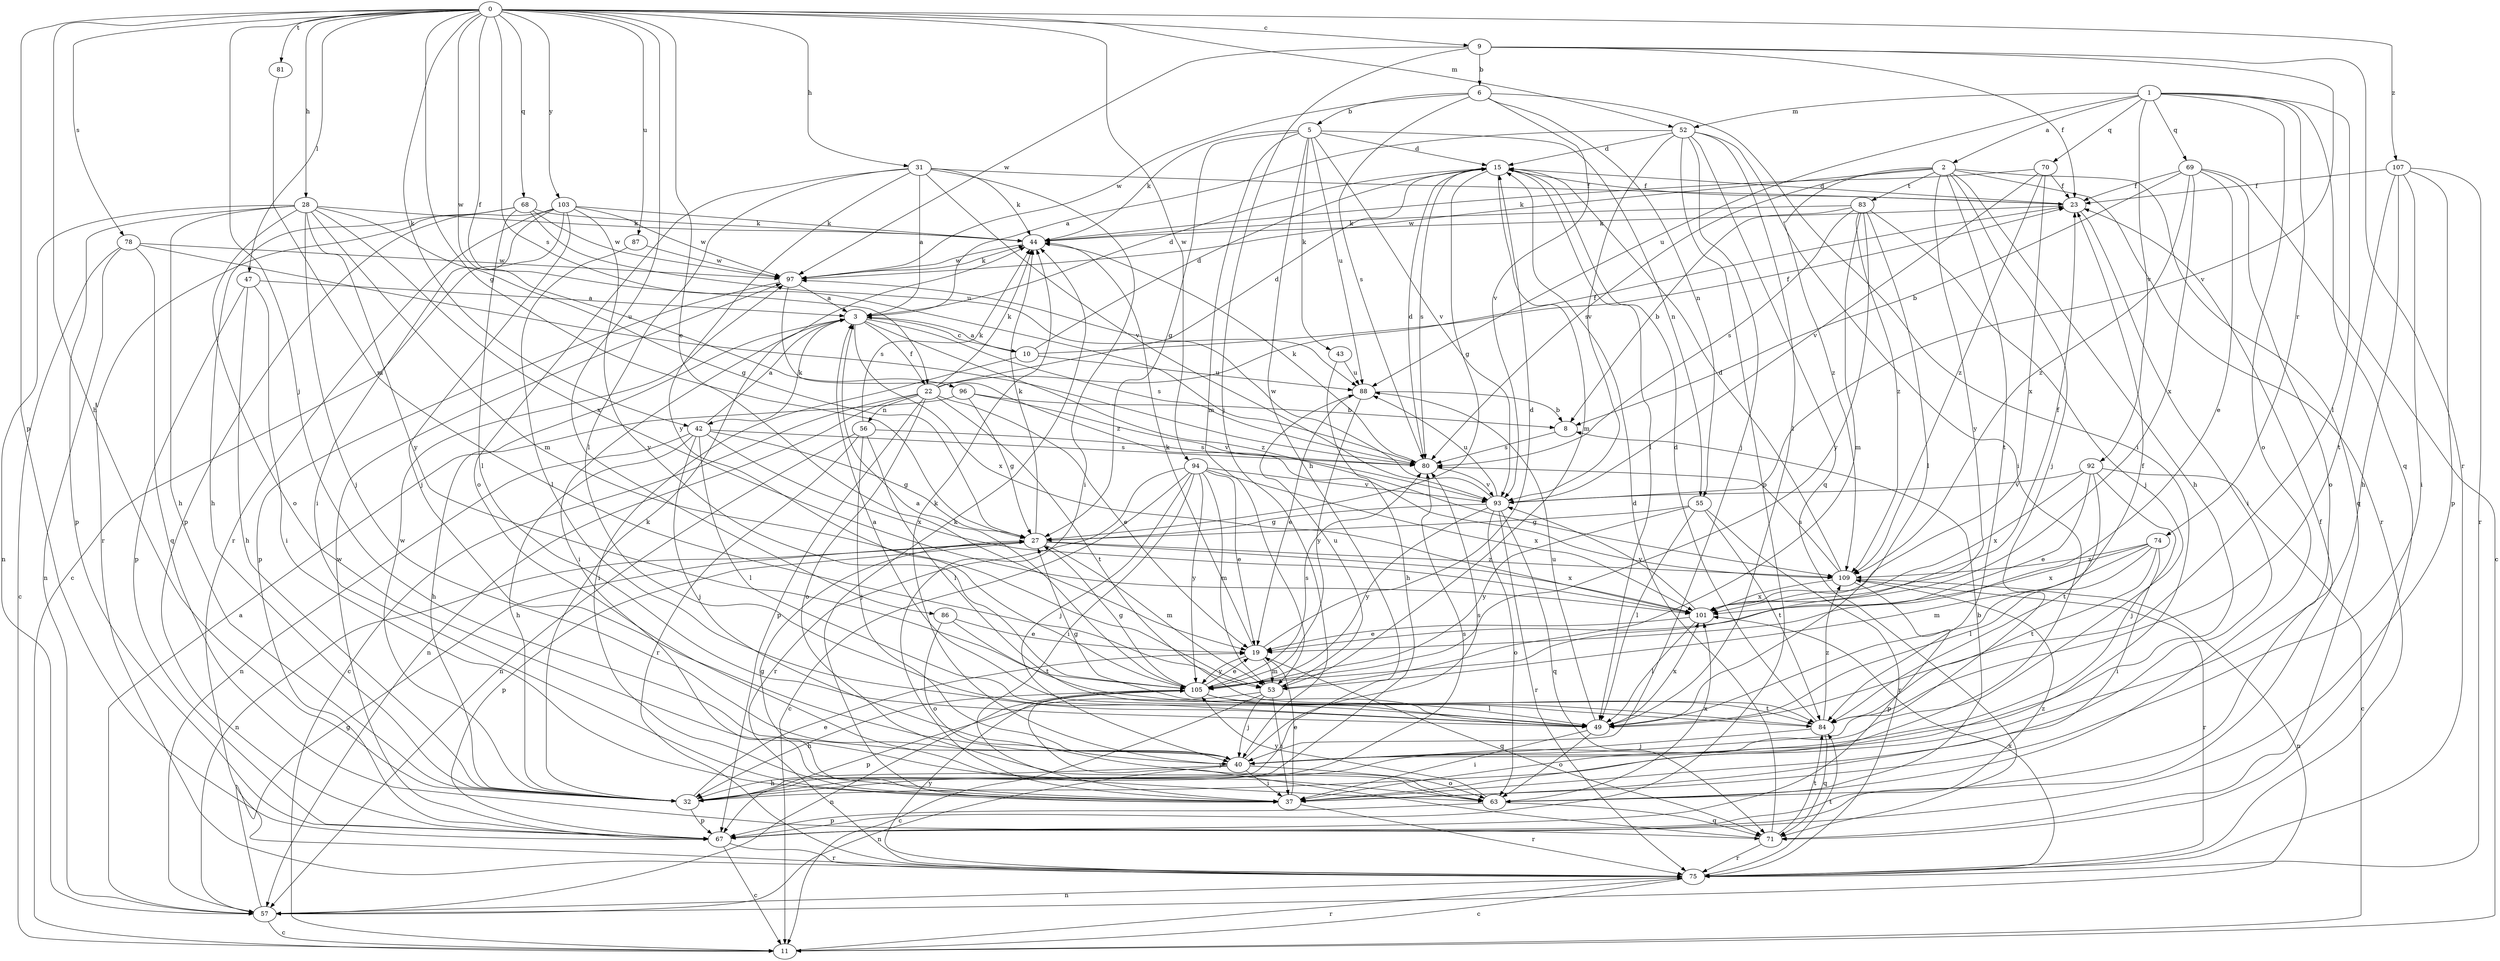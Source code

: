 strict digraph  {
0;
1;
2;
3;
5;
6;
8;
9;
10;
11;
15;
19;
22;
23;
27;
28;
31;
32;
37;
40;
42;
43;
44;
47;
49;
52;
53;
55;
56;
57;
63;
67;
68;
69;
70;
71;
74;
75;
78;
80;
81;
83;
84;
86;
87;
88;
92;
93;
94;
96;
97;
101;
103;
105;
107;
109;
0 -> 9  [label=c];
0 -> 19  [label=e];
0 -> 22  [label=f];
0 -> 27  [label=g];
0 -> 28  [label=h];
0 -> 31  [label=h];
0 -> 32  [label=h];
0 -> 40  [label=j];
0 -> 42  [label=k];
0 -> 47  [label=l];
0 -> 52  [label=m];
0 -> 67  [label=p];
0 -> 68  [label=q];
0 -> 78  [label=s];
0 -> 80  [label=s];
0 -> 81  [label=t];
0 -> 86  [label=u];
0 -> 87  [label=u];
0 -> 94  [label=w];
0 -> 96  [label=w];
0 -> 103  [label=y];
0 -> 107  [label=z];
1 -> 2  [label=a];
1 -> 49  [label=l];
1 -> 52  [label=m];
1 -> 63  [label=o];
1 -> 69  [label=q];
1 -> 70  [label=q];
1 -> 71  [label=q];
1 -> 74  [label=r];
1 -> 88  [label=u];
1 -> 92  [label=v];
2 -> 32  [label=h];
2 -> 40  [label=j];
2 -> 71  [label=q];
2 -> 75  [label=r];
2 -> 80  [label=s];
2 -> 83  [label=t];
2 -> 84  [label=t];
2 -> 97  [label=w];
2 -> 105  [label=y];
2 -> 109  [label=z];
3 -> 10  [label=c];
3 -> 15  [label=d];
3 -> 22  [label=f];
3 -> 37  [label=i];
3 -> 42  [label=k];
3 -> 80  [label=s];
3 -> 101  [label=x];
3 -> 109  [label=z];
5 -> 15  [label=d];
5 -> 27  [label=g];
5 -> 32  [label=h];
5 -> 43  [label=k];
5 -> 44  [label=k];
5 -> 53  [label=m];
5 -> 55  [label=n];
5 -> 88  [label=u];
5 -> 93  [label=v];
6 -> 5  [label=b];
6 -> 37  [label=i];
6 -> 55  [label=n];
6 -> 80  [label=s];
6 -> 93  [label=v];
6 -> 97  [label=w];
8 -> 80  [label=s];
9 -> 6  [label=b];
9 -> 23  [label=f];
9 -> 40  [label=j];
9 -> 75  [label=r];
9 -> 93  [label=v];
9 -> 97  [label=w];
10 -> 3  [label=a];
10 -> 15  [label=d];
10 -> 23  [label=f];
10 -> 37  [label=i];
10 -> 88  [label=u];
11 -> 75  [label=r];
15 -> 23  [label=f];
15 -> 27  [label=g];
15 -> 49  [label=l];
15 -> 53  [label=m];
15 -> 80  [label=s];
19 -> 15  [label=d];
19 -> 44  [label=k];
19 -> 53  [label=m];
19 -> 71  [label=q];
19 -> 105  [label=y];
22 -> 11  [label=c];
22 -> 15  [label=d];
22 -> 19  [label=e];
22 -> 23  [label=f];
22 -> 44  [label=k];
22 -> 56  [label=n];
22 -> 57  [label=n];
22 -> 63  [label=o];
22 -> 67  [label=p];
22 -> 84  [label=t];
23 -> 15  [label=d];
23 -> 37  [label=i];
23 -> 44  [label=k];
27 -> 44  [label=k];
27 -> 53  [label=m];
27 -> 57  [label=n];
27 -> 67  [label=p];
27 -> 101  [label=x];
27 -> 109  [label=z];
28 -> 27  [label=g];
28 -> 32  [label=h];
28 -> 40  [label=j];
28 -> 44  [label=k];
28 -> 53  [label=m];
28 -> 57  [label=n];
28 -> 63  [label=o];
28 -> 67  [label=p];
28 -> 101  [label=x];
28 -> 105  [label=y];
31 -> 3  [label=a];
31 -> 23  [label=f];
31 -> 37  [label=i];
31 -> 44  [label=k];
31 -> 49  [label=l];
31 -> 63  [label=o];
31 -> 93  [label=v];
31 -> 105  [label=y];
32 -> 19  [label=e];
32 -> 44  [label=k];
32 -> 67  [label=p];
32 -> 80  [label=s];
32 -> 97  [label=w];
37 -> 19  [label=e];
37 -> 27  [label=g];
37 -> 44  [label=k];
37 -> 75  [label=r];
40 -> 32  [label=h];
40 -> 37  [label=i];
40 -> 44  [label=k];
40 -> 57  [label=n];
40 -> 63  [label=o];
40 -> 80  [label=s];
42 -> 3  [label=a];
42 -> 27  [label=g];
42 -> 32  [label=h];
42 -> 40  [label=j];
42 -> 49  [label=l];
42 -> 57  [label=n];
42 -> 80  [label=s];
42 -> 101  [label=x];
43 -> 32  [label=h];
43 -> 88  [label=u];
44 -> 97  [label=w];
47 -> 3  [label=a];
47 -> 32  [label=h];
47 -> 37  [label=i];
47 -> 67  [label=p];
49 -> 3  [label=a];
49 -> 23  [label=f];
49 -> 37  [label=i];
49 -> 63  [label=o];
49 -> 88  [label=u];
49 -> 101  [label=x];
52 -> 3  [label=a];
52 -> 15  [label=d];
52 -> 37  [label=i];
52 -> 40  [label=j];
52 -> 49  [label=l];
52 -> 67  [label=p];
52 -> 71  [label=q];
52 -> 93  [label=v];
53 -> 11  [label=c];
53 -> 37  [label=i];
53 -> 40  [label=j];
53 -> 67  [label=p];
53 -> 88  [label=u];
55 -> 27  [label=g];
55 -> 49  [label=l];
55 -> 75  [label=r];
55 -> 84  [label=t];
55 -> 105  [label=y];
56 -> 40  [label=j];
56 -> 44  [label=k];
56 -> 49  [label=l];
56 -> 57  [label=n];
56 -> 75  [label=r];
56 -> 80  [label=s];
57 -> 3  [label=a];
57 -> 11  [label=c];
57 -> 27  [label=g];
63 -> 8  [label=b];
63 -> 67  [label=p];
63 -> 71  [label=q];
63 -> 101  [label=x];
63 -> 105  [label=y];
67 -> 11  [label=c];
67 -> 23  [label=f];
67 -> 75  [label=r];
67 -> 97  [label=w];
67 -> 109  [label=z];
68 -> 32  [label=h];
68 -> 44  [label=k];
68 -> 49  [label=l];
68 -> 75  [label=r];
68 -> 88  [label=u];
68 -> 97  [label=w];
69 -> 8  [label=b];
69 -> 11  [label=c];
69 -> 19  [label=e];
69 -> 23  [label=f];
69 -> 63  [label=o];
69 -> 101  [label=x];
69 -> 109  [label=z];
70 -> 23  [label=f];
70 -> 44  [label=k];
70 -> 93  [label=v];
70 -> 101  [label=x];
70 -> 109  [label=z];
71 -> 15  [label=d];
71 -> 75  [label=r];
71 -> 84  [label=t];
71 -> 105  [label=y];
74 -> 37  [label=i];
74 -> 49  [label=l];
74 -> 53  [label=m];
74 -> 84  [label=t];
74 -> 101  [label=x];
74 -> 109  [label=z];
75 -> 11  [label=c];
75 -> 57  [label=n];
75 -> 84  [label=t];
75 -> 101  [label=x];
75 -> 105  [label=y];
78 -> 11  [label=c];
78 -> 57  [label=n];
78 -> 71  [label=q];
78 -> 80  [label=s];
78 -> 97  [label=w];
80 -> 15  [label=d];
80 -> 44  [label=k];
80 -> 93  [label=v];
81 -> 53  [label=m];
83 -> 8  [label=b];
83 -> 40  [label=j];
83 -> 44  [label=k];
83 -> 49  [label=l];
83 -> 53  [label=m];
83 -> 80  [label=s];
83 -> 105  [label=y];
83 -> 109  [label=z];
84 -> 15  [label=d];
84 -> 27  [label=g];
84 -> 40  [label=j];
84 -> 71  [label=q];
84 -> 109  [label=z];
86 -> 19  [label=e];
86 -> 63  [label=o];
86 -> 84  [label=t];
87 -> 49  [label=l];
87 -> 97  [label=w];
88 -> 8  [label=b];
88 -> 19  [label=e];
88 -> 105  [label=y];
92 -> 11  [label=c];
92 -> 19  [label=e];
92 -> 40  [label=j];
92 -> 84  [label=t];
92 -> 93  [label=v];
92 -> 101  [label=x];
93 -> 27  [label=g];
93 -> 63  [label=o];
93 -> 71  [label=q];
93 -> 75  [label=r];
93 -> 88  [label=u];
93 -> 97  [label=w];
93 -> 105  [label=y];
94 -> 11  [label=c];
94 -> 19  [label=e];
94 -> 37  [label=i];
94 -> 40  [label=j];
94 -> 53  [label=m];
94 -> 75  [label=r];
94 -> 93  [label=v];
94 -> 101  [label=x];
94 -> 105  [label=y];
96 -> 8  [label=b];
96 -> 27  [label=g];
96 -> 32  [label=h];
96 -> 93  [label=v];
97 -> 3  [label=a];
97 -> 44  [label=k];
97 -> 67  [label=p];
97 -> 109  [label=z];
101 -> 19  [label=e];
101 -> 23  [label=f];
101 -> 49  [label=l];
101 -> 93  [label=v];
103 -> 11  [label=c];
103 -> 37  [label=i];
103 -> 40  [label=j];
103 -> 44  [label=k];
103 -> 67  [label=p];
103 -> 75  [label=r];
103 -> 97  [label=w];
103 -> 105  [label=y];
105 -> 3  [label=a];
105 -> 19  [label=e];
105 -> 27  [label=g];
105 -> 32  [label=h];
105 -> 49  [label=l];
105 -> 57  [label=n];
105 -> 80  [label=s];
105 -> 84  [label=t];
107 -> 23  [label=f];
107 -> 32  [label=h];
107 -> 37  [label=i];
107 -> 67  [label=p];
107 -> 75  [label=r];
107 -> 84  [label=t];
109 -> 15  [label=d];
109 -> 57  [label=n];
109 -> 67  [label=p];
109 -> 75  [label=r];
109 -> 80  [label=s];
109 -> 101  [label=x];
}
